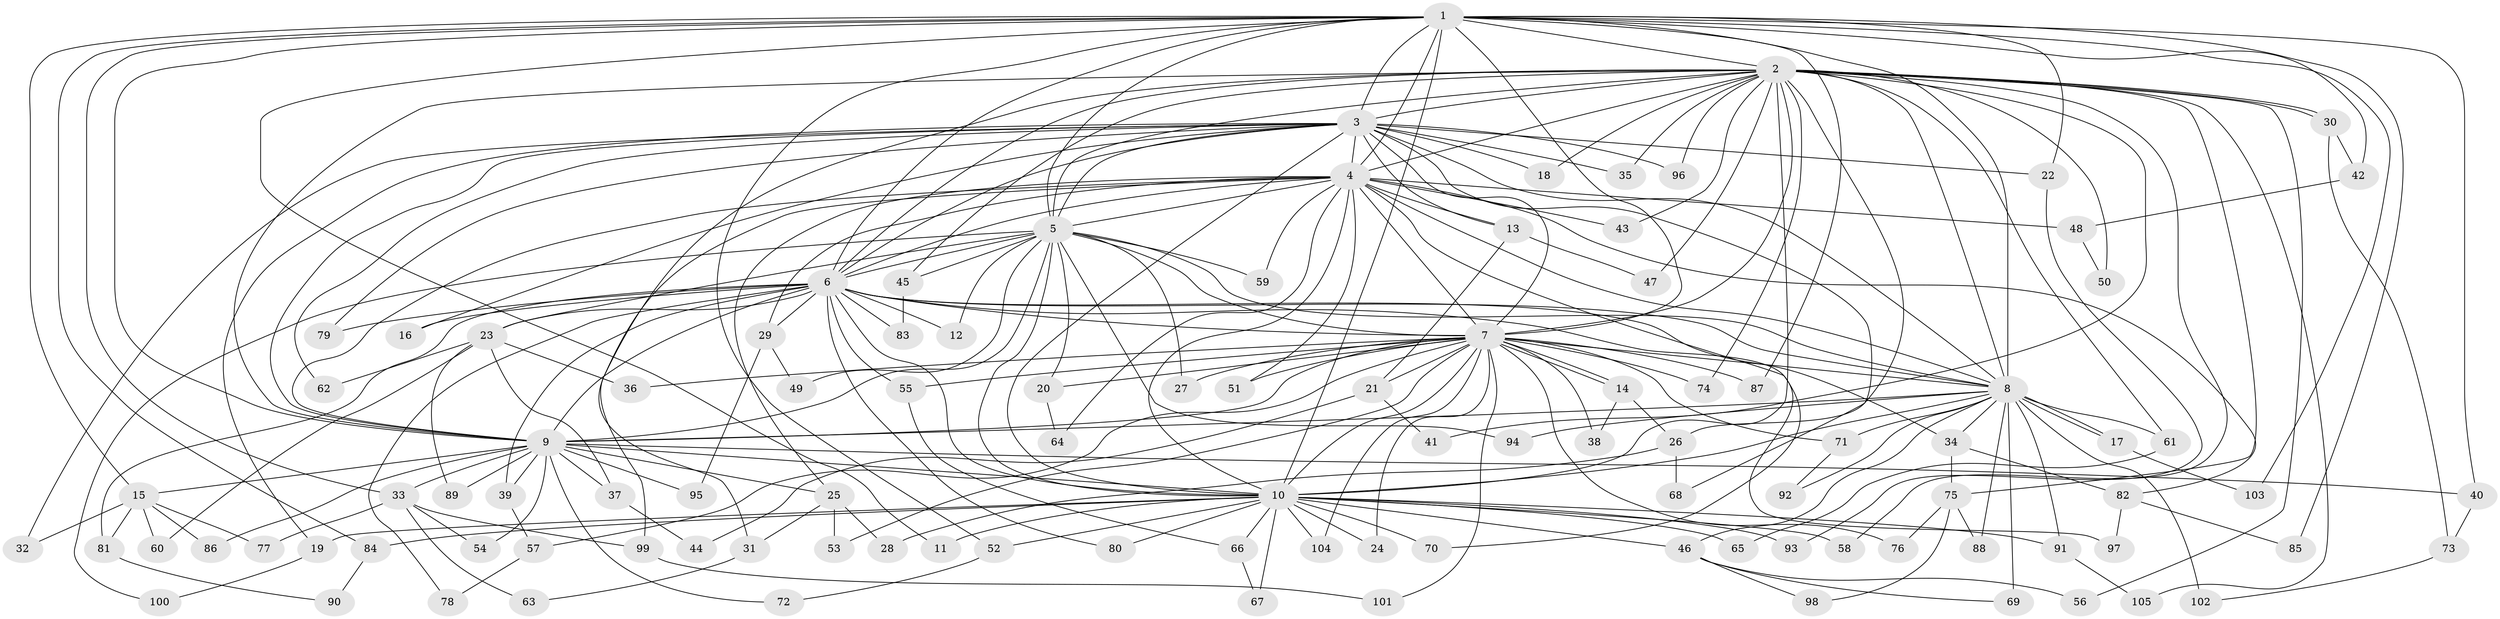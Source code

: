 // coarse degree distribution, {2: 0.6538461538461539, 1: 0.09615384615384616, 3: 0.09615384615384616, 26: 0.019230769230769232, 4: 0.038461538461538464, 17: 0.019230769230769232, 15: 0.019230769230769232, 5: 0.019230769230769232, 14: 0.019230769230769232, 21: 0.019230769230769232}
// Generated by graph-tools (version 1.1) at 2025/49/03/04/25 21:49:49]
// undirected, 105 vertices, 235 edges
graph export_dot {
graph [start="1"]
  node [color=gray90,style=filled];
  1;
  2;
  3;
  4;
  5;
  6;
  7;
  8;
  9;
  10;
  11;
  12;
  13;
  14;
  15;
  16;
  17;
  18;
  19;
  20;
  21;
  22;
  23;
  24;
  25;
  26;
  27;
  28;
  29;
  30;
  31;
  32;
  33;
  34;
  35;
  36;
  37;
  38;
  39;
  40;
  41;
  42;
  43;
  44;
  45;
  46;
  47;
  48;
  49;
  50;
  51;
  52;
  53;
  54;
  55;
  56;
  57;
  58;
  59;
  60;
  61;
  62;
  63;
  64;
  65;
  66;
  67;
  68;
  69;
  70;
  71;
  72;
  73;
  74;
  75;
  76;
  77;
  78;
  79;
  80;
  81;
  82;
  83;
  84;
  85;
  86;
  87;
  88;
  89;
  90;
  91;
  92;
  93;
  94;
  95;
  96;
  97;
  98;
  99;
  100;
  101;
  102;
  103;
  104;
  105;
  1 -- 2;
  1 -- 3;
  1 -- 4;
  1 -- 5;
  1 -- 6;
  1 -- 7;
  1 -- 8;
  1 -- 9;
  1 -- 10;
  1 -- 11;
  1 -- 15;
  1 -- 22;
  1 -- 33;
  1 -- 40;
  1 -- 42;
  1 -- 52;
  1 -- 84;
  1 -- 85;
  1 -- 87;
  1 -- 103;
  2 -- 3;
  2 -- 4;
  2 -- 5;
  2 -- 6;
  2 -- 7;
  2 -- 8;
  2 -- 9;
  2 -- 10;
  2 -- 18;
  2 -- 26;
  2 -- 30;
  2 -- 30;
  2 -- 35;
  2 -- 41;
  2 -- 43;
  2 -- 45;
  2 -- 47;
  2 -- 50;
  2 -- 56;
  2 -- 58;
  2 -- 61;
  2 -- 74;
  2 -- 75;
  2 -- 96;
  2 -- 99;
  2 -- 105;
  3 -- 4;
  3 -- 5;
  3 -- 6;
  3 -- 7;
  3 -- 8;
  3 -- 9;
  3 -- 10;
  3 -- 13;
  3 -- 16;
  3 -- 18;
  3 -- 19;
  3 -- 22;
  3 -- 32;
  3 -- 35;
  3 -- 62;
  3 -- 68;
  3 -- 79;
  3 -- 96;
  4 -- 5;
  4 -- 6;
  4 -- 7;
  4 -- 8;
  4 -- 9;
  4 -- 10;
  4 -- 13;
  4 -- 25;
  4 -- 29;
  4 -- 31;
  4 -- 43;
  4 -- 48;
  4 -- 51;
  4 -- 59;
  4 -- 64;
  4 -- 70;
  4 -- 82;
  5 -- 6;
  5 -- 7;
  5 -- 8;
  5 -- 9;
  5 -- 10;
  5 -- 12;
  5 -- 20;
  5 -- 23;
  5 -- 27;
  5 -- 45;
  5 -- 49;
  5 -- 59;
  5 -- 94;
  5 -- 100;
  6 -- 7;
  6 -- 8;
  6 -- 9;
  6 -- 10;
  6 -- 12;
  6 -- 16;
  6 -- 23;
  6 -- 29;
  6 -- 34;
  6 -- 39;
  6 -- 55;
  6 -- 78;
  6 -- 79;
  6 -- 80;
  6 -- 81;
  6 -- 83;
  6 -- 97;
  7 -- 8;
  7 -- 9;
  7 -- 10;
  7 -- 14;
  7 -- 14;
  7 -- 20;
  7 -- 21;
  7 -- 24;
  7 -- 27;
  7 -- 36;
  7 -- 38;
  7 -- 51;
  7 -- 53;
  7 -- 55;
  7 -- 57;
  7 -- 71;
  7 -- 74;
  7 -- 76;
  7 -- 87;
  7 -- 101;
  7 -- 104;
  8 -- 9;
  8 -- 10;
  8 -- 17;
  8 -- 17;
  8 -- 34;
  8 -- 46;
  8 -- 61;
  8 -- 69;
  8 -- 71;
  8 -- 88;
  8 -- 91;
  8 -- 92;
  8 -- 94;
  8 -- 102;
  9 -- 10;
  9 -- 15;
  9 -- 25;
  9 -- 33;
  9 -- 37;
  9 -- 39;
  9 -- 40;
  9 -- 54;
  9 -- 72;
  9 -- 86;
  9 -- 89;
  9 -- 95;
  10 -- 11;
  10 -- 19;
  10 -- 24;
  10 -- 46;
  10 -- 52;
  10 -- 58;
  10 -- 65;
  10 -- 66;
  10 -- 67;
  10 -- 70;
  10 -- 80;
  10 -- 84;
  10 -- 91;
  10 -- 93;
  10 -- 104;
  13 -- 21;
  13 -- 47;
  14 -- 26;
  14 -- 38;
  15 -- 32;
  15 -- 60;
  15 -- 77;
  15 -- 81;
  15 -- 86;
  17 -- 103;
  19 -- 100;
  20 -- 64;
  21 -- 41;
  21 -- 44;
  22 -- 93;
  23 -- 36;
  23 -- 37;
  23 -- 60;
  23 -- 62;
  23 -- 89;
  25 -- 28;
  25 -- 31;
  25 -- 53;
  26 -- 28;
  26 -- 68;
  29 -- 49;
  29 -- 95;
  30 -- 42;
  30 -- 73;
  31 -- 63;
  33 -- 54;
  33 -- 63;
  33 -- 77;
  33 -- 99;
  34 -- 75;
  34 -- 82;
  37 -- 44;
  39 -- 57;
  40 -- 73;
  42 -- 48;
  45 -- 83;
  46 -- 56;
  46 -- 69;
  46 -- 98;
  48 -- 50;
  52 -- 72;
  55 -- 66;
  57 -- 78;
  61 -- 65;
  66 -- 67;
  71 -- 92;
  73 -- 102;
  75 -- 76;
  75 -- 88;
  75 -- 98;
  81 -- 90;
  82 -- 85;
  82 -- 97;
  84 -- 90;
  91 -- 105;
  99 -- 101;
}
